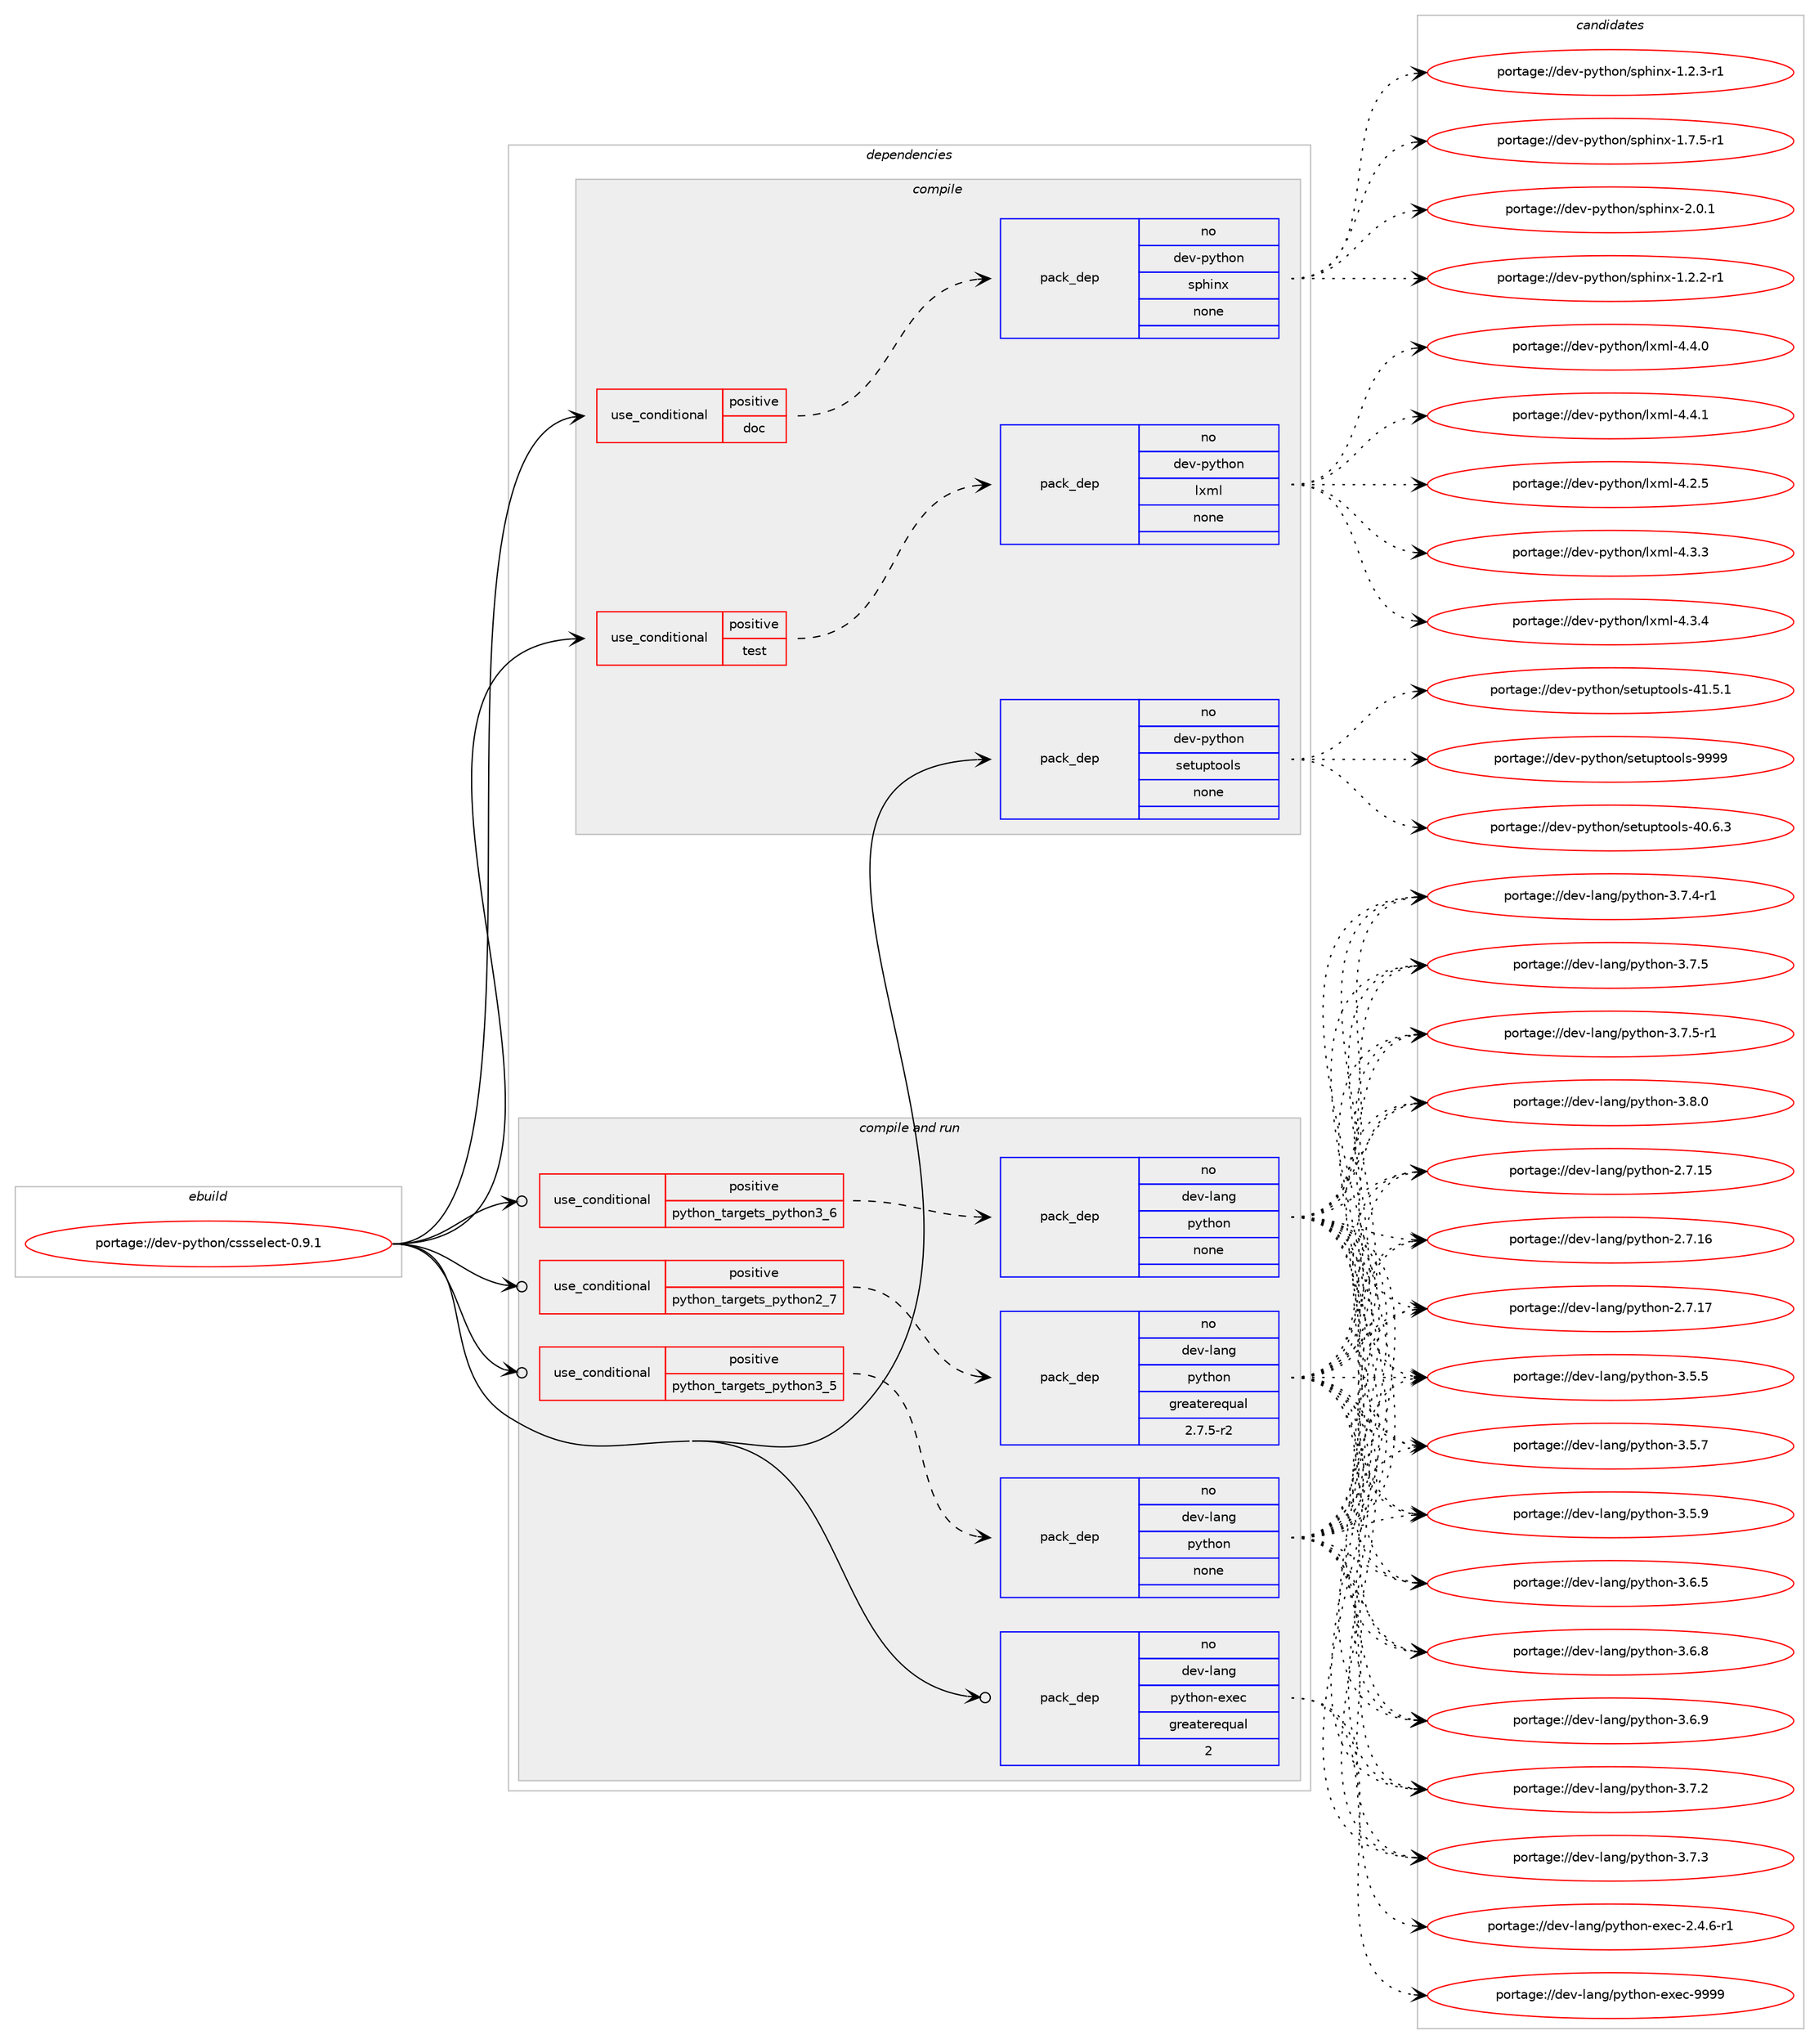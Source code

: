 digraph prolog {

# *************
# Graph options
# *************

newrank=true;
concentrate=true;
compound=true;
graph [rankdir=LR,fontname=Helvetica,fontsize=10,ranksep=1.5];#, ranksep=2.5, nodesep=0.2];
edge  [arrowhead=vee];
node  [fontname=Helvetica,fontsize=10];

# **********
# The ebuild
# **********

subgraph cluster_leftcol {
color=gray;
rank=same;
label=<<i>ebuild</i>>;
id [label="portage://dev-python/cssselect-0.9.1", color=red, width=4, href="../dev-python/cssselect-0.9.1.svg"];
}

# ****************
# The dependencies
# ****************

subgraph cluster_midcol {
color=gray;
label=<<i>dependencies</i>>;
subgraph cluster_compile {
fillcolor="#eeeeee";
style=filled;
label=<<i>compile</i>>;
subgraph cond27324 {
dependency135291 [label=<<TABLE BORDER="0" CELLBORDER="1" CELLSPACING="0" CELLPADDING="4"><TR><TD ROWSPAN="3" CELLPADDING="10">use_conditional</TD></TR><TR><TD>positive</TD></TR><TR><TD>doc</TD></TR></TABLE>>, shape=none, color=red];
subgraph pack104655 {
dependency135292 [label=<<TABLE BORDER="0" CELLBORDER="1" CELLSPACING="0" CELLPADDING="4" WIDTH="220"><TR><TD ROWSPAN="6" CELLPADDING="30">pack_dep</TD></TR><TR><TD WIDTH="110">no</TD></TR><TR><TD>dev-python</TD></TR><TR><TD>sphinx</TD></TR><TR><TD>none</TD></TR><TR><TD></TD></TR></TABLE>>, shape=none, color=blue];
}
dependency135291:e -> dependency135292:w [weight=20,style="dashed",arrowhead="vee"];
}
id:e -> dependency135291:w [weight=20,style="solid",arrowhead="vee"];
subgraph cond27325 {
dependency135293 [label=<<TABLE BORDER="0" CELLBORDER="1" CELLSPACING="0" CELLPADDING="4"><TR><TD ROWSPAN="3" CELLPADDING="10">use_conditional</TD></TR><TR><TD>positive</TD></TR><TR><TD>test</TD></TR></TABLE>>, shape=none, color=red];
subgraph pack104656 {
dependency135294 [label=<<TABLE BORDER="0" CELLBORDER="1" CELLSPACING="0" CELLPADDING="4" WIDTH="220"><TR><TD ROWSPAN="6" CELLPADDING="30">pack_dep</TD></TR><TR><TD WIDTH="110">no</TD></TR><TR><TD>dev-python</TD></TR><TR><TD>lxml</TD></TR><TR><TD>none</TD></TR><TR><TD></TD></TR></TABLE>>, shape=none, color=blue];
}
dependency135293:e -> dependency135294:w [weight=20,style="dashed",arrowhead="vee"];
}
id:e -> dependency135293:w [weight=20,style="solid",arrowhead="vee"];
subgraph pack104657 {
dependency135295 [label=<<TABLE BORDER="0" CELLBORDER="1" CELLSPACING="0" CELLPADDING="4" WIDTH="220"><TR><TD ROWSPAN="6" CELLPADDING="30">pack_dep</TD></TR><TR><TD WIDTH="110">no</TD></TR><TR><TD>dev-python</TD></TR><TR><TD>setuptools</TD></TR><TR><TD>none</TD></TR><TR><TD></TD></TR></TABLE>>, shape=none, color=blue];
}
id:e -> dependency135295:w [weight=20,style="solid",arrowhead="vee"];
}
subgraph cluster_compileandrun {
fillcolor="#eeeeee";
style=filled;
label=<<i>compile and run</i>>;
subgraph cond27326 {
dependency135296 [label=<<TABLE BORDER="0" CELLBORDER="1" CELLSPACING="0" CELLPADDING="4"><TR><TD ROWSPAN="3" CELLPADDING="10">use_conditional</TD></TR><TR><TD>positive</TD></TR><TR><TD>python_targets_python2_7</TD></TR></TABLE>>, shape=none, color=red];
subgraph pack104658 {
dependency135297 [label=<<TABLE BORDER="0" CELLBORDER="1" CELLSPACING="0" CELLPADDING="4" WIDTH="220"><TR><TD ROWSPAN="6" CELLPADDING="30">pack_dep</TD></TR><TR><TD WIDTH="110">no</TD></TR><TR><TD>dev-lang</TD></TR><TR><TD>python</TD></TR><TR><TD>greaterequal</TD></TR><TR><TD>2.7.5-r2</TD></TR></TABLE>>, shape=none, color=blue];
}
dependency135296:e -> dependency135297:w [weight=20,style="dashed",arrowhead="vee"];
}
id:e -> dependency135296:w [weight=20,style="solid",arrowhead="odotvee"];
subgraph cond27327 {
dependency135298 [label=<<TABLE BORDER="0" CELLBORDER="1" CELLSPACING="0" CELLPADDING="4"><TR><TD ROWSPAN="3" CELLPADDING="10">use_conditional</TD></TR><TR><TD>positive</TD></TR><TR><TD>python_targets_python3_5</TD></TR></TABLE>>, shape=none, color=red];
subgraph pack104659 {
dependency135299 [label=<<TABLE BORDER="0" CELLBORDER="1" CELLSPACING="0" CELLPADDING="4" WIDTH="220"><TR><TD ROWSPAN="6" CELLPADDING="30">pack_dep</TD></TR><TR><TD WIDTH="110">no</TD></TR><TR><TD>dev-lang</TD></TR><TR><TD>python</TD></TR><TR><TD>none</TD></TR><TR><TD></TD></TR></TABLE>>, shape=none, color=blue];
}
dependency135298:e -> dependency135299:w [weight=20,style="dashed",arrowhead="vee"];
}
id:e -> dependency135298:w [weight=20,style="solid",arrowhead="odotvee"];
subgraph cond27328 {
dependency135300 [label=<<TABLE BORDER="0" CELLBORDER="1" CELLSPACING="0" CELLPADDING="4"><TR><TD ROWSPAN="3" CELLPADDING="10">use_conditional</TD></TR><TR><TD>positive</TD></TR><TR><TD>python_targets_python3_6</TD></TR></TABLE>>, shape=none, color=red];
subgraph pack104660 {
dependency135301 [label=<<TABLE BORDER="0" CELLBORDER="1" CELLSPACING="0" CELLPADDING="4" WIDTH="220"><TR><TD ROWSPAN="6" CELLPADDING="30">pack_dep</TD></TR><TR><TD WIDTH="110">no</TD></TR><TR><TD>dev-lang</TD></TR><TR><TD>python</TD></TR><TR><TD>none</TD></TR><TR><TD></TD></TR></TABLE>>, shape=none, color=blue];
}
dependency135300:e -> dependency135301:w [weight=20,style="dashed",arrowhead="vee"];
}
id:e -> dependency135300:w [weight=20,style="solid",arrowhead="odotvee"];
subgraph pack104661 {
dependency135302 [label=<<TABLE BORDER="0" CELLBORDER="1" CELLSPACING="0" CELLPADDING="4" WIDTH="220"><TR><TD ROWSPAN="6" CELLPADDING="30">pack_dep</TD></TR><TR><TD WIDTH="110">no</TD></TR><TR><TD>dev-lang</TD></TR><TR><TD>python-exec</TD></TR><TR><TD>greaterequal</TD></TR><TR><TD>2</TD></TR></TABLE>>, shape=none, color=blue];
}
id:e -> dependency135302:w [weight=20,style="solid",arrowhead="odotvee"];
}
subgraph cluster_run {
fillcolor="#eeeeee";
style=filled;
label=<<i>run</i>>;
}
}

# **************
# The candidates
# **************

subgraph cluster_choices {
rank=same;
color=gray;
label=<<i>candidates</i>>;

subgraph choice104655 {
color=black;
nodesep=1;
choiceportage10010111845112121116104111110471151121041051101204549465046504511449 [label="portage://dev-python/sphinx-1.2.2-r1", color=red, width=4,href="../dev-python/sphinx-1.2.2-r1.svg"];
choiceportage10010111845112121116104111110471151121041051101204549465046514511449 [label="portage://dev-python/sphinx-1.2.3-r1", color=red, width=4,href="../dev-python/sphinx-1.2.3-r1.svg"];
choiceportage10010111845112121116104111110471151121041051101204549465546534511449 [label="portage://dev-python/sphinx-1.7.5-r1", color=red, width=4,href="../dev-python/sphinx-1.7.5-r1.svg"];
choiceportage1001011184511212111610411111047115112104105110120455046484649 [label="portage://dev-python/sphinx-2.0.1", color=red, width=4,href="../dev-python/sphinx-2.0.1.svg"];
dependency135292:e -> choiceportage10010111845112121116104111110471151121041051101204549465046504511449:w [style=dotted,weight="100"];
dependency135292:e -> choiceportage10010111845112121116104111110471151121041051101204549465046514511449:w [style=dotted,weight="100"];
dependency135292:e -> choiceportage10010111845112121116104111110471151121041051101204549465546534511449:w [style=dotted,weight="100"];
dependency135292:e -> choiceportage1001011184511212111610411111047115112104105110120455046484649:w [style=dotted,weight="100"];
}
subgraph choice104656 {
color=black;
nodesep=1;
choiceportage1001011184511212111610411111047108120109108455246504653 [label="portage://dev-python/lxml-4.2.5", color=red, width=4,href="../dev-python/lxml-4.2.5.svg"];
choiceportage1001011184511212111610411111047108120109108455246514651 [label="portage://dev-python/lxml-4.3.3", color=red, width=4,href="../dev-python/lxml-4.3.3.svg"];
choiceportage1001011184511212111610411111047108120109108455246514652 [label="portage://dev-python/lxml-4.3.4", color=red, width=4,href="../dev-python/lxml-4.3.4.svg"];
choiceportage1001011184511212111610411111047108120109108455246524648 [label="portage://dev-python/lxml-4.4.0", color=red, width=4,href="../dev-python/lxml-4.4.0.svg"];
choiceportage1001011184511212111610411111047108120109108455246524649 [label="portage://dev-python/lxml-4.4.1", color=red, width=4,href="../dev-python/lxml-4.4.1.svg"];
dependency135294:e -> choiceportage1001011184511212111610411111047108120109108455246504653:w [style=dotted,weight="100"];
dependency135294:e -> choiceportage1001011184511212111610411111047108120109108455246514651:w [style=dotted,weight="100"];
dependency135294:e -> choiceportage1001011184511212111610411111047108120109108455246514652:w [style=dotted,weight="100"];
dependency135294:e -> choiceportage1001011184511212111610411111047108120109108455246524648:w [style=dotted,weight="100"];
dependency135294:e -> choiceportage1001011184511212111610411111047108120109108455246524649:w [style=dotted,weight="100"];
}
subgraph choice104657 {
color=black;
nodesep=1;
choiceportage100101118451121211161041111104711510111611711211611111110811545524846544651 [label="portage://dev-python/setuptools-40.6.3", color=red, width=4,href="../dev-python/setuptools-40.6.3.svg"];
choiceportage100101118451121211161041111104711510111611711211611111110811545524946534649 [label="portage://dev-python/setuptools-41.5.1", color=red, width=4,href="../dev-python/setuptools-41.5.1.svg"];
choiceportage10010111845112121116104111110471151011161171121161111111081154557575757 [label="portage://dev-python/setuptools-9999", color=red, width=4,href="../dev-python/setuptools-9999.svg"];
dependency135295:e -> choiceportage100101118451121211161041111104711510111611711211611111110811545524846544651:w [style=dotted,weight="100"];
dependency135295:e -> choiceportage100101118451121211161041111104711510111611711211611111110811545524946534649:w [style=dotted,weight="100"];
dependency135295:e -> choiceportage10010111845112121116104111110471151011161171121161111111081154557575757:w [style=dotted,weight="100"];
}
subgraph choice104658 {
color=black;
nodesep=1;
choiceportage10010111845108971101034711212111610411111045504655464953 [label="portage://dev-lang/python-2.7.15", color=red, width=4,href="../dev-lang/python-2.7.15.svg"];
choiceportage10010111845108971101034711212111610411111045504655464954 [label="portage://dev-lang/python-2.7.16", color=red, width=4,href="../dev-lang/python-2.7.16.svg"];
choiceportage10010111845108971101034711212111610411111045504655464955 [label="portage://dev-lang/python-2.7.17", color=red, width=4,href="../dev-lang/python-2.7.17.svg"];
choiceportage100101118451089711010347112121116104111110455146534653 [label="portage://dev-lang/python-3.5.5", color=red, width=4,href="../dev-lang/python-3.5.5.svg"];
choiceportage100101118451089711010347112121116104111110455146534655 [label="portage://dev-lang/python-3.5.7", color=red, width=4,href="../dev-lang/python-3.5.7.svg"];
choiceportage100101118451089711010347112121116104111110455146534657 [label="portage://dev-lang/python-3.5.9", color=red, width=4,href="../dev-lang/python-3.5.9.svg"];
choiceportage100101118451089711010347112121116104111110455146544653 [label="portage://dev-lang/python-3.6.5", color=red, width=4,href="../dev-lang/python-3.6.5.svg"];
choiceportage100101118451089711010347112121116104111110455146544656 [label="portage://dev-lang/python-3.6.8", color=red, width=4,href="../dev-lang/python-3.6.8.svg"];
choiceportage100101118451089711010347112121116104111110455146544657 [label="portage://dev-lang/python-3.6.9", color=red, width=4,href="../dev-lang/python-3.6.9.svg"];
choiceportage100101118451089711010347112121116104111110455146554650 [label="portage://dev-lang/python-3.7.2", color=red, width=4,href="../dev-lang/python-3.7.2.svg"];
choiceportage100101118451089711010347112121116104111110455146554651 [label="portage://dev-lang/python-3.7.3", color=red, width=4,href="../dev-lang/python-3.7.3.svg"];
choiceportage1001011184510897110103471121211161041111104551465546524511449 [label="portage://dev-lang/python-3.7.4-r1", color=red, width=4,href="../dev-lang/python-3.7.4-r1.svg"];
choiceportage100101118451089711010347112121116104111110455146554653 [label="portage://dev-lang/python-3.7.5", color=red, width=4,href="../dev-lang/python-3.7.5.svg"];
choiceportage1001011184510897110103471121211161041111104551465546534511449 [label="portage://dev-lang/python-3.7.5-r1", color=red, width=4,href="../dev-lang/python-3.7.5-r1.svg"];
choiceportage100101118451089711010347112121116104111110455146564648 [label="portage://dev-lang/python-3.8.0", color=red, width=4,href="../dev-lang/python-3.8.0.svg"];
dependency135297:e -> choiceportage10010111845108971101034711212111610411111045504655464953:w [style=dotted,weight="100"];
dependency135297:e -> choiceportage10010111845108971101034711212111610411111045504655464954:w [style=dotted,weight="100"];
dependency135297:e -> choiceportage10010111845108971101034711212111610411111045504655464955:w [style=dotted,weight="100"];
dependency135297:e -> choiceportage100101118451089711010347112121116104111110455146534653:w [style=dotted,weight="100"];
dependency135297:e -> choiceportage100101118451089711010347112121116104111110455146534655:w [style=dotted,weight="100"];
dependency135297:e -> choiceportage100101118451089711010347112121116104111110455146534657:w [style=dotted,weight="100"];
dependency135297:e -> choiceportage100101118451089711010347112121116104111110455146544653:w [style=dotted,weight="100"];
dependency135297:e -> choiceportage100101118451089711010347112121116104111110455146544656:w [style=dotted,weight="100"];
dependency135297:e -> choiceportage100101118451089711010347112121116104111110455146544657:w [style=dotted,weight="100"];
dependency135297:e -> choiceportage100101118451089711010347112121116104111110455146554650:w [style=dotted,weight="100"];
dependency135297:e -> choiceportage100101118451089711010347112121116104111110455146554651:w [style=dotted,weight="100"];
dependency135297:e -> choiceportage1001011184510897110103471121211161041111104551465546524511449:w [style=dotted,weight="100"];
dependency135297:e -> choiceportage100101118451089711010347112121116104111110455146554653:w [style=dotted,weight="100"];
dependency135297:e -> choiceportage1001011184510897110103471121211161041111104551465546534511449:w [style=dotted,weight="100"];
dependency135297:e -> choiceportage100101118451089711010347112121116104111110455146564648:w [style=dotted,weight="100"];
}
subgraph choice104659 {
color=black;
nodesep=1;
choiceportage10010111845108971101034711212111610411111045504655464953 [label="portage://dev-lang/python-2.7.15", color=red, width=4,href="../dev-lang/python-2.7.15.svg"];
choiceportage10010111845108971101034711212111610411111045504655464954 [label="portage://dev-lang/python-2.7.16", color=red, width=4,href="../dev-lang/python-2.7.16.svg"];
choiceportage10010111845108971101034711212111610411111045504655464955 [label="portage://dev-lang/python-2.7.17", color=red, width=4,href="../dev-lang/python-2.7.17.svg"];
choiceportage100101118451089711010347112121116104111110455146534653 [label="portage://dev-lang/python-3.5.5", color=red, width=4,href="../dev-lang/python-3.5.5.svg"];
choiceportage100101118451089711010347112121116104111110455146534655 [label="portage://dev-lang/python-3.5.7", color=red, width=4,href="../dev-lang/python-3.5.7.svg"];
choiceportage100101118451089711010347112121116104111110455146534657 [label="portage://dev-lang/python-3.5.9", color=red, width=4,href="../dev-lang/python-3.5.9.svg"];
choiceportage100101118451089711010347112121116104111110455146544653 [label="portage://dev-lang/python-3.6.5", color=red, width=4,href="../dev-lang/python-3.6.5.svg"];
choiceportage100101118451089711010347112121116104111110455146544656 [label="portage://dev-lang/python-3.6.8", color=red, width=4,href="../dev-lang/python-3.6.8.svg"];
choiceportage100101118451089711010347112121116104111110455146544657 [label="portage://dev-lang/python-3.6.9", color=red, width=4,href="../dev-lang/python-3.6.9.svg"];
choiceportage100101118451089711010347112121116104111110455146554650 [label="portage://dev-lang/python-3.7.2", color=red, width=4,href="../dev-lang/python-3.7.2.svg"];
choiceportage100101118451089711010347112121116104111110455146554651 [label="portage://dev-lang/python-3.7.3", color=red, width=4,href="../dev-lang/python-3.7.3.svg"];
choiceportage1001011184510897110103471121211161041111104551465546524511449 [label="portage://dev-lang/python-3.7.4-r1", color=red, width=4,href="../dev-lang/python-3.7.4-r1.svg"];
choiceportage100101118451089711010347112121116104111110455146554653 [label="portage://dev-lang/python-3.7.5", color=red, width=4,href="../dev-lang/python-3.7.5.svg"];
choiceportage1001011184510897110103471121211161041111104551465546534511449 [label="portage://dev-lang/python-3.7.5-r1", color=red, width=4,href="../dev-lang/python-3.7.5-r1.svg"];
choiceportage100101118451089711010347112121116104111110455146564648 [label="portage://dev-lang/python-3.8.0", color=red, width=4,href="../dev-lang/python-3.8.0.svg"];
dependency135299:e -> choiceportage10010111845108971101034711212111610411111045504655464953:w [style=dotted,weight="100"];
dependency135299:e -> choiceportage10010111845108971101034711212111610411111045504655464954:w [style=dotted,weight="100"];
dependency135299:e -> choiceportage10010111845108971101034711212111610411111045504655464955:w [style=dotted,weight="100"];
dependency135299:e -> choiceportage100101118451089711010347112121116104111110455146534653:w [style=dotted,weight="100"];
dependency135299:e -> choiceportage100101118451089711010347112121116104111110455146534655:w [style=dotted,weight="100"];
dependency135299:e -> choiceportage100101118451089711010347112121116104111110455146534657:w [style=dotted,weight="100"];
dependency135299:e -> choiceportage100101118451089711010347112121116104111110455146544653:w [style=dotted,weight="100"];
dependency135299:e -> choiceportage100101118451089711010347112121116104111110455146544656:w [style=dotted,weight="100"];
dependency135299:e -> choiceportage100101118451089711010347112121116104111110455146544657:w [style=dotted,weight="100"];
dependency135299:e -> choiceportage100101118451089711010347112121116104111110455146554650:w [style=dotted,weight="100"];
dependency135299:e -> choiceportage100101118451089711010347112121116104111110455146554651:w [style=dotted,weight="100"];
dependency135299:e -> choiceportage1001011184510897110103471121211161041111104551465546524511449:w [style=dotted,weight="100"];
dependency135299:e -> choiceportage100101118451089711010347112121116104111110455146554653:w [style=dotted,weight="100"];
dependency135299:e -> choiceportage1001011184510897110103471121211161041111104551465546534511449:w [style=dotted,weight="100"];
dependency135299:e -> choiceportage100101118451089711010347112121116104111110455146564648:w [style=dotted,weight="100"];
}
subgraph choice104660 {
color=black;
nodesep=1;
choiceportage10010111845108971101034711212111610411111045504655464953 [label="portage://dev-lang/python-2.7.15", color=red, width=4,href="../dev-lang/python-2.7.15.svg"];
choiceportage10010111845108971101034711212111610411111045504655464954 [label="portage://dev-lang/python-2.7.16", color=red, width=4,href="../dev-lang/python-2.7.16.svg"];
choiceportage10010111845108971101034711212111610411111045504655464955 [label="portage://dev-lang/python-2.7.17", color=red, width=4,href="../dev-lang/python-2.7.17.svg"];
choiceportage100101118451089711010347112121116104111110455146534653 [label="portage://dev-lang/python-3.5.5", color=red, width=4,href="../dev-lang/python-3.5.5.svg"];
choiceportage100101118451089711010347112121116104111110455146534655 [label="portage://dev-lang/python-3.5.7", color=red, width=4,href="../dev-lang/python-3.5.7.svg"];
choiceportage100101118451089711010347112121116104111110455146534657 [label="portage://dev-lang/python-3.5.9", color=red, width=4,href="../dev-lang/python-3.5.9.svg"];
choiceportage100101118451089711010347112121116104111110455146544653 [label="portage://dev-lang/python-3.6.5", color=red, width=4,href="../dev-lang/python-3.6.5.svg"];
choiceportage100101118451089711010347112121116104111110455146544656 [label="portage://dev-lang/python-3.6.8", color=red, width=4,href="../dev-lang/python-3.6.8.svg"];
choiceportage100101118451089711010347112121116104111110455146544657 [label="portage://dev-lang/python-3.6.9", color=red, width=4,href="../dev-lang/python-3.6.9.svg"];
choiceportage100101118451089711010347112121116104111110455146554650 [label="portage://dev-lang/python-3.7.2", color=red, width=4,href="../dev-lang/python-3.7.2.svg"];
choiceportage100101118451089711010347112121116104111110455146554651 [label="portage://dev-lang/python-3.7.3", color=red, width=4,href="../dev-lang/python-3.7.3.svg"];
choiceportage1001011184510897110103471121211161041111104551465546524511449 [label="portage://dev-lang/python-3.7.4-r1", color=red, width=4,href="../dev-lang/python-3.7.4-r1.svg"];
choiceportage100101118451089711010347112121116104111110455146554653 [label="portage://dev-lang/python-3.7.5", color=red, width=4,href="../dev-lang/python-3.7.5.svg"];
choiceportage1001011184510897110103471121211161041111104551465546534511449 [label="portage://dev-lang/python-3.7.5-r1", color=red, width=4,href="../dev-lang/python-3.7.5-r1.svg"];
choiceportage100101118451089711010347112121116104111110455146564648 [label="portage://dev-lang/python-3.8.0", color=red, width=4,href="../dev-lang/python-3.8.0.svg"];
dependency135301:e -> choiceportage10010111845108971101034711212111610411111045504655464953:w [style=dotted,weight="100"];
dependency135301:e -> choiceportage10010111845108971101034711212111610411111045504655464954:w [style=dotted,weight="100"];
dependency135301:e -> choiceportage10010111845108971101034711212111610411111045504655464955:w [style=dotted,weight="100"];
dependency135301:e -> choiceportage100101118451089711010347112121116104111110455146534653:w [style=dotted,weight="100"];
dependency135301:e -> choiceportage100101118451089711010347112121116104111110455146534655:w [style=dotted,weight="100"];
dependency135301:e -> choiceportage100101118451089711010347112121116104111110455146534657:w [style=dotted,weight="100"];
dependency135301:e -> choiceportage100101118451089711010347112121116104111110455146544653:w [style=dotted,weight="100"];
dependency135301:e -> choiceportage100101118451089711010347112121116104111110455146544656:w [style=dotted,weight="100"];
dependency135301:e -> choiceportage100101118451089711010347112121116104111110455146544657:w [style=dotted,weight="100"];
dependency135301:e -> choiceportage100101118451089711010347112121116104111110455146554650:w [style=dotted,weight="100"];
dependency135301:e -> choiceportage100101118451089711010347112121116104111110455146554651:w [style=dotted,weight="100"];
dependency135301:e -> choiceportage1001011184510897110103471121211161041111104551465546524511449:w [style=dotted,weight="100"];
dependency135301:e -> choiceportage100101118451089711010347112121116104111110455146554653:w [style=dotted,weight="100"];
dependency135301:e -> choiceportage1001011184510897110103471121211161041111104551465546534511449:w [style=dotted,weight="100"];
dependency135301:e -> choiceportage100101118451089711010347112121116104111110455146564648:w [style=dotted,weight="100"];
}
subgraph choice104661 {
color=black;
nodesep=1;
choiceportage10010111845108971101034711212111610411111045101120101994550465246544511449 [label="portage://dev-lang/python-exec-2.4.6-r1", color=red, width=4,href="../dev-lang/python-exec-2.4.6-r1.svg"];
choiceportage10010111845108971101034711212111610411111045101120101994557575757 [label="portage://dev-lang/python-exec-9999", color=red, width=4,href="../dev-lang/python-exec-9999.svg"];
dependency135302:e -> choiceportage10010111845108971101034711212111610411111045101120101994550465246544511449:w [style=dotted,weight="100"];
dependency135302:e -> choiceportage10010111845108971101034711212111610411111045101120101994557575757:w [style=dotted,weight="100"];
}
}

}
